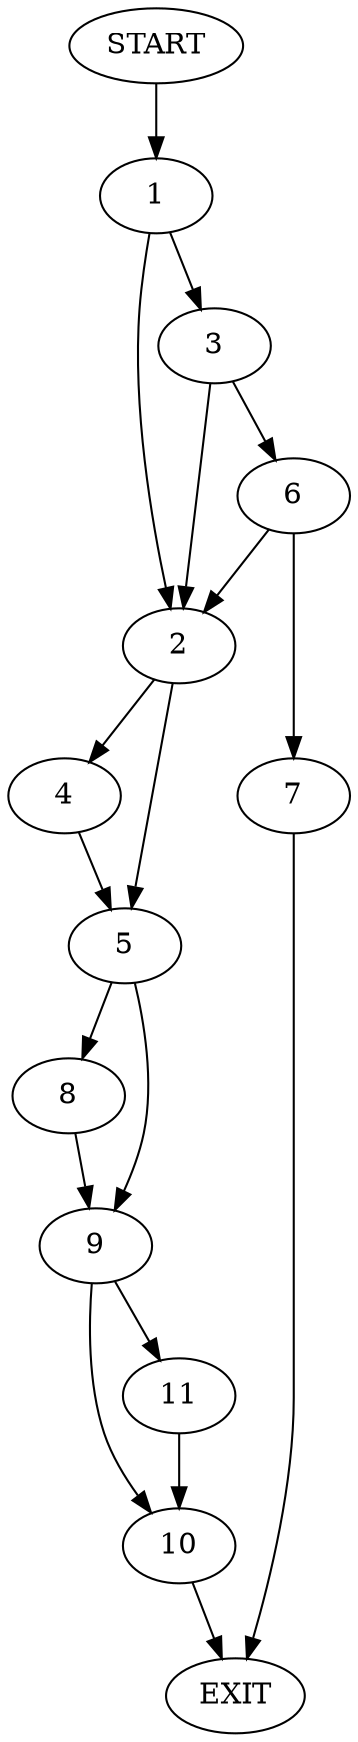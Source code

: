 digraph {
0 [label="START"]
12 [label="EXIT"]
0 -> 1
1 -> 2
1 -> 3
2 -> 4
2 -> 5
3 -> 2
3 -> 6
6 -> 2
6 -> 7
7 -> 12
4 -> 5
5 -> 8
5 -> 9
9 -> 10
9 -> 11
8 -> 9
10 -> 12
11 -> 10
}
